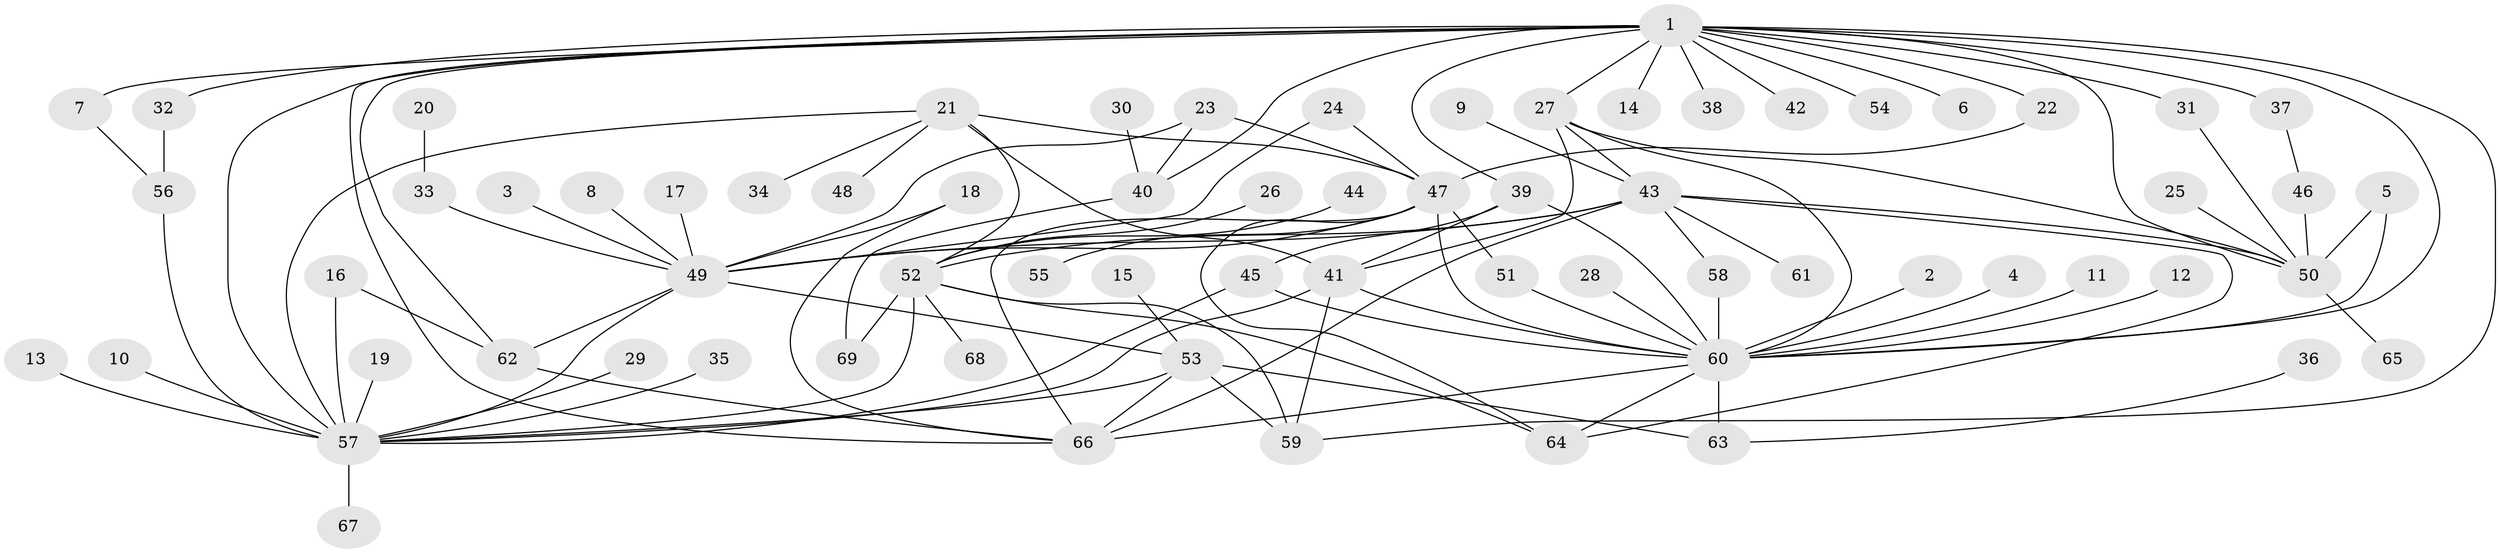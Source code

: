 // original degree distribution, {10: 0.0072992700729927005, 16: 0.0072992700729927005, 18: 0.0072992700729927005, 21: 0.0072992700729927005, 9: 0.0072992700729927005, 4: 0.043795620437956206, 12: 0.014598540145985401, 1: 0.43795620437956206, 5: 0.051094890510948905, 3: 0.11678832116788321, 13: 0.0072992700729927005, 2: 0.26277372262773724, 8: 0.021897810218978103, 6: 0.0072992700729927005}
// Generated by graph-tools (version 1.1) at 2025/26/03/09/25 03:26:04]
// undirected, 69 vertices, 111 edges
graph export_dot {
graph [start="1"]
  node [color=gray90,style=filled];
  1;
  2;
  3;
  4;
  5;
  6;
  7;
  8;
  9;
  10;
  11;
  12;
  13;
  14;
  15;
  16;
  17;
  18;
  19;
  20;
  21;
  22;
  23;
  24;
  25;
  26;
  27;
  28;
  29;
  30;
  31;
  32;
  33;
  34;
  35;
  36;
  37;
  38;
  39;
  40;
  41;
  42;
  43;
  44;
  45;
  46;
  47;
  48;
  49;
  50;
  51;
  52;
  53;
  54;
  55;
  56;
  57;
  58;
  59;
  60;
  61;
  62;
  63;
  64;
  65;
  66;
  67;
  68;
  69;
  1 -- 6 [weight=1.0];
  1 -- 7 [weight=1.0];
  1 -- 14 [weight=1.0];
  1 -- 22 [weight=1.0];
  1 -- 27 [weight=1.0];
  1 -- 31 [weight=1.0];
  1 -- 32 [weight=1.0];
  1 -- 37 [weight=1.0];
  1 -- 38 [weight=1.0];
  1 -- 39 [weight=1.0];
  1 -- 40 [weight=1.0];
  1 -- 42 [weight=1.0];
  1 -- 50 [weight=2.0];
  1 -- 54 [weight=1.0];
  1 -- 57 [weight=3.0];
  1 -- 59 [weight=1.0];
  1 -- 60 [weight=1.0];
  1 -- 62 [weight=1.0];
  1 -- 66 [weight=1.0];
  2 -- 60 [weight=1.0];
  3 -- 49 [weight=1.0];
  4 -- 60 [weight=1.0];
  5 -- 50 [weight=1.0];
  5 -- 60 [weight=1.0];
  7 -- 56 [weight=1.0];
  8 -- 49 [weight=1.0];
  9 -- 43 [weight=1.0];
  10 -- 57 [weight=1.0];
  11 -- 60 [weight=1.0];
  12 -- 60 [weight=1.0];
  13 -- 57 [weight=1.0];
  15 -- 53 [weight=1.0];
  16 -- 57 [weight=1.0];
  16 -- 62 [weight=1.0];
  17 -- 49 [weight=1.0];
  18 -- 49 [weight=1.0];
  18 -- 66 [weight=1.0];
  19 -- 57 [weight=1.0];
  20 -- 33 [weight=1.0];
  21 -- 34 [weight=1.0];
  21 -- 41 [weight=1.0];
  21 -- 47 [weight=1.0];
  21 -- 48 [weight=1.0];
  21 -- 52 [weight=1.0];
  21 -- 57 [weight=1.0];
  22 -- 47 [weight=1.0];
  23 -- 40 [weight=1.0];
  23 -- 47 [weight=2.0];
  23 -- 49 [weight=1.0];
  24 -- 47 [weight=1.0];
  24 -- 49 [weight=1.0];
  25 -- 50 [weight=1.0];
  26 -- 52 [weight=1.0];
  27 -- 41 [weight=1.0];
  27 -- 43 [weight=1.0];
  27 -- 50 [weight=2.0];
  27 -- 60 [weight=1.0];
  28 -- 60 [weight=1.0];
  29 -- 57 [weight=1.0];
  30 -- 40 [weight=1.0];
  31 -- 50 [weight=1.0];
  32 -- 56 [weight=1.0];
  33 -- 49 [weight=1.0];
  35 -- 57 [weight=1.0];
  36 -- 63 [weight=1.0];
  37 -- 46 [weight=1.0];
  39 -- 41 [weight=1.0];
  39 -- 45 [weight=1.0];
  39 -- 60 [weight=1.0];
  40 -- 69 [weight=1.0];
  41 -- 57 [weight=1.0];
  41 -- 59 [weight=1.0];
  41 -- 60 [weight=1.0];
  43 -- 49 [weight=1.0];
  43 -- 50 [weight=1.0];
  43 -- 52 [weight=1.0];
  43 -- 58 [weight=1.0];
  43 -- 61 [weight=1.0];
  43 -- 64 [weight=1.0];
  43 -- 66 [weight=1.0];
  44 -- 52 [weight=1.0];
  45 -- 57 [weight=1.0];
  45 -- 60 [weight=1.0];
  46 -- 50 [weight=1.0];
  47 -- 49 [weight=1.0];
  47 -- 51 [weight=2.0];
  47 -- 55 [weight=1.0];
  47 -- 60 [weight=1.0];
  47 -- 64 [weight=1.0];
  47 -- 66 [weight=1.0];
  49 -- 53 [weight=1.0];
  49 -- 57 [weight=1.0];
  49 -- 62 [weight=1.0];
  50 -- 65 [weight=1.0];
  51 -- 60 [weight=1.0];
  52 -- 57 [weight=1.0];
  52 -- 59 [weight=1.0];
  52 -- 64 [weight=1.0];
  52 -- 68 [weight=1.0];
  52 -- 69 [weight=1.0];
  53 -- 57 [weight=1.0];
  53 -- 59 [weight=1.0];
  53 -- 63 [weight=1.0];
  53 -- 66 [weight=1.0];
  56 -- 57 [weight=1.0];
  57 -- 67 [weight=1.0];
  58 -- 60 [weight=2.0];
  60 -- 63 [weight=2.0];
  60 -- 64 [weight=1.0];
  60 -- 66 [weight=1.0];
  62 -- 66 [weight=1.0];
}
